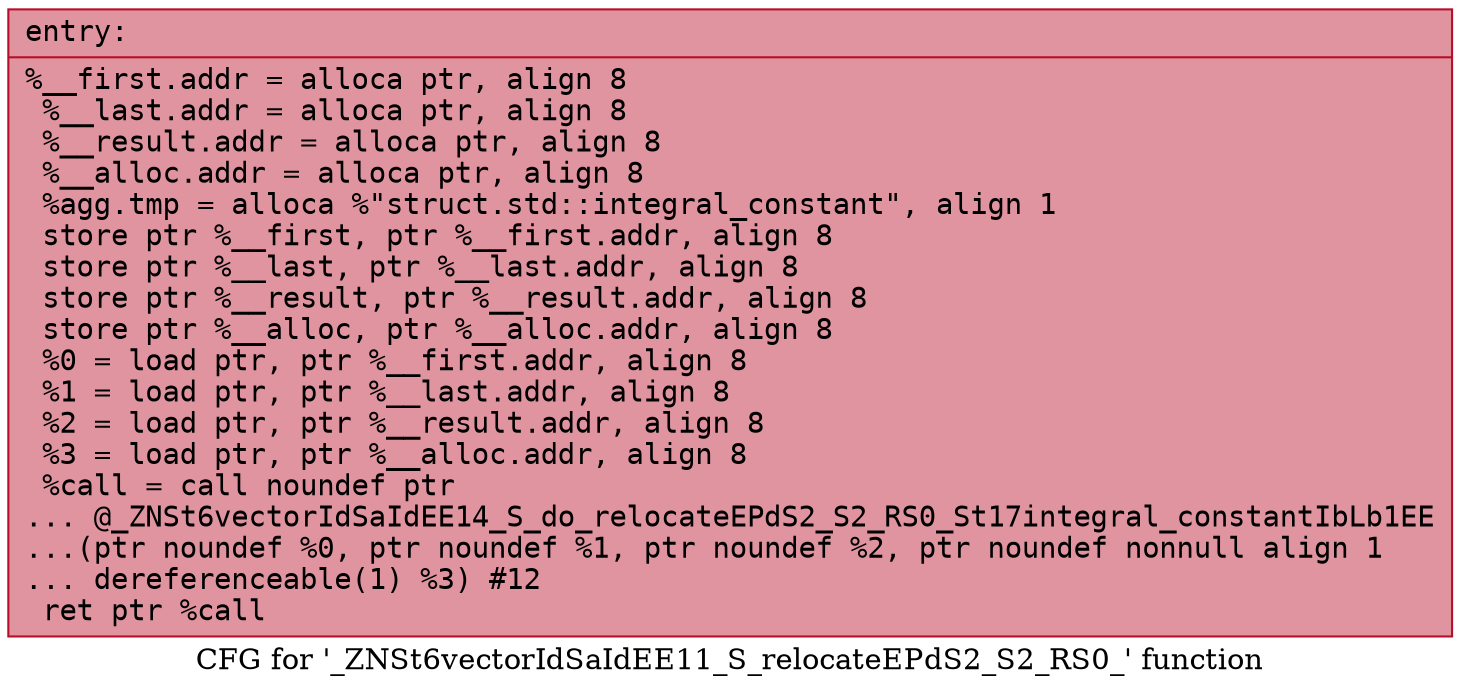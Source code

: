 digraph "CFG for '_ZNSt6vectorIdSaIdEE11_S_relocateEPdS2_S2_RS0_' function" {
	label="CFG for '_ZNSt6vectorIdSaIdEE11_S_relocateEPdS2_S2_RS0_' function";

	Node0x555f5b0f5e60 [shape=record,color="#b70d28ff", style=filled, fillcolor="#b70d2870" fontname="Courier",label="{entry:\l|  %__first.addr = alloca ptr, align 8\l  %__last.addr = alloca ptr, align 8\l  %__result.addr = alloca ptr, align 8\l  %__alloc.addr = alloca ptr, align 8\l  %agg.tmp = alloca %\"struct.std::integral_constant\", align 1\l  store ptr %__first, ptr %__first.addr, align 8\l  store ptr %__last, ptr %__last.addr, align 8\l  store ptr %__result, ptr %__result.addr, align 8\l  store ptr %__alloc, ptr %__alloc.addr, align 8\l  %0 = load ptr, ptr %__first.addr, align 8\l  %1 = load ptr, ptr %__last.addr, align 8\l  %2 = load ptr, ptr %__result.addr, align 8\l  %3 = load ptr, ptr %__alloc.addr, align 8\l  %call = call noundef ptr\l... @_ZNSt6vectorIdSaIdEE14_S_do_relocateEPdS2_S2_RS0_St17integral_constantIbLb1EE\l...(ptr noundef %0, ptr noundef %1, ptr noundef %2, ptr noundef nonnull align 1\l... dereferenceable(1) %3) #12\l  ret ptr %call\l}"];
}
